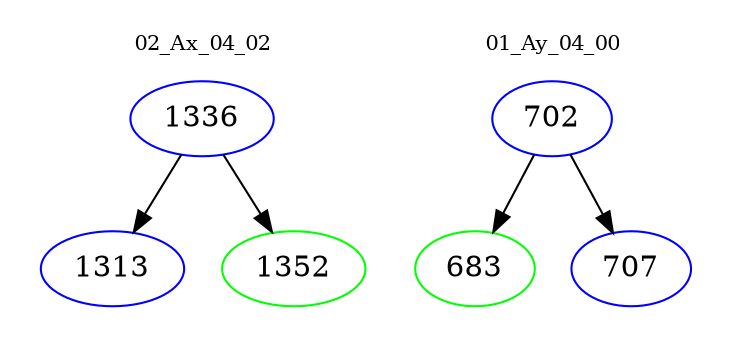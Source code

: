 digraph{
subgraph cluster_0 {
color = white
label = "02_Ax_04_02";
fontsize=10;
T0_1336 [label="1336", color="blue"]
T0_1336 -> T0_1313 [color="black"]
T0_1313 [label="1313", color="blue"]
T0_1336 -> T0_1352 [color="black"]
T0_1352 [label="1352", color="green"]
}
subgraph cluster_1 {
color = white
label = "01_Ay_04_00";
fontsize=10;
T1_702 [label="702", color="blue"]
T1_702 -> T1_683 [color="black"]
T1_683 [label="683", color="green"]
T1_702 -> T1_707 [color="black"]
T1_707 [label="707", color="blue"]
}
}
